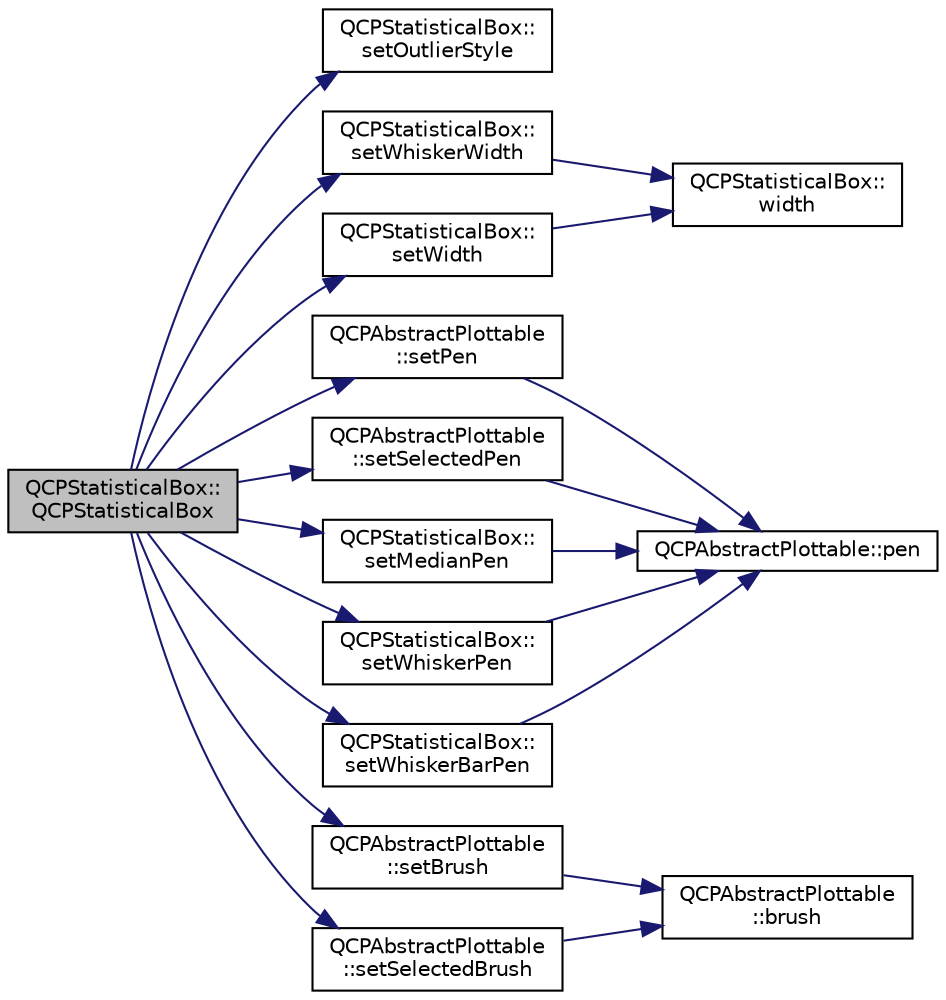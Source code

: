 digraph "QCPStatisticalBox::QCPStatisticalBox"
{
  edge [fontname="Helvetica",fontsize="10",labelfontname="Helvetica",labelfontsize="10"];
  node [fontname="Helvetica",fontsize="10",shape=record];
  rankdir="LR";
  Node0 [label="QCPStatisticalBox::\lQCPStatisticalBox",height=0.2,width=0.4,color="black", fillcolor="grey75", style="filled", fontcolor="black"];
  Node0 -> Node1 [color="midnightblue",fontsize="10",style="solid",fontname="Helvetica"];
  Node1 [label="QCPStatisticalBox::\lsetOutlierStyle",height=0.2,width=0.4,color="black", fillcolor="white", style="filled",URL="$de/d8d/class_q_c_p_statistical_box.html#ad5241943422eb8e58360a97e99ad6aa7"];
  Node0 -> Node2 [color="midnightblue",fontsize="10",style="solid",fontname="Helvetica"];
  Node2 [label="QCPStatisticalBox::\lsetWhiskerWidth",height=0.2,width=0.4,color="black", fillcolor="white", style="filled",URL="$de/d8d/class_q_c_p_statistical_box.html#adf378812446bd66f34d1f7f293d991cd"];
  Node2 -> Node3 [color="midnightblue",fontsize="10",style="solid",fontname="Helvetica"];
  Node3 [label="QCPStatisticalBox::\lwidth",height=0.2,width=0.4,color="black", fillcolor="white", style="filled",URL="$de/d8d/class_q_c_p_statistical_box.html#ae589b7481dec6ef8e50ebb6492d296f1"];
  Node0 -> Node4 [color="midnightblue",fontsize="10",style="solid",fontname="Helvetica"];
  Node4 [label="QCPStatisticalBox::\lsetWidth",height=0.2,width=0.4,color="black", fillcolor="white", style="filled",URL="$de/d8d/class_q_c_p_statistical_box.html#a0b62775bd67301b1eba5c785f2b26f14"];
  Node4 -> Node3 [color="midnightblue",fontsize="10",style="solid",fontname="Helvetica"];
  Node0 -> Node5 [color="midnightblue",fontsize="10",style="solid",fontname="Helvetica"];
  Node5 [label="QCPAbstractPlottable\l::setPen",height=0.2,width=0.4,color="black", fillcolor="white", style="filled",URL="$d4/d89/class_q_c_p_abstract_plottable.html#ab74b09ae4c0e7e13142fe4b5bf46cac7"];
  Node5 -> Node6 [color="midnightblue",fontsize="10",style="solid",fontname="Helvetica"];
  Node6 [label="QCPAbstractPlottable::pen",height=0.2,width=0.4,color="black", fillcolor="white", style="filled",URL="$d4/d89/class_q_c_p_abstract_plottable.html#ad5972efc31344e5a7a78ab4f8864b2d3"];
  Node0 -> Node7 [color="midnightblue",fontsize="10",style="solid",fontname="Helvetica"];
  Node7 [label="QCPAbstractPlottable\l::setSelectedPen",height=0.2,width=0.4,color="black", fillcolor="white", style="filled",URL="$d4/d89/class_q_c_p_abstract_plottable.html#a6911603cad23ab0469b108224517516f"];
  Node7 -> Node6 [color="midnightblue",fontsize="10",style="solid",fontname="Helvetica"];
  Node0 -> Node8 [color="midnightblue",fontsize="10",style="solid",fontname="Helvetica"];
  Node8 [label="QCPStatisticalBox::\lsetMedianPen",height=0.2,width=0.4,color="black", fillcolor="white", style="filled",URL="$de/d8d/class_q_c_p_statistical_box.html#a7260ac55b669f5d0a74f16d5ca84c52c"];
  Node8 -> Node6 [color="midnightblue",fontsize="10",style="solid",fontname="Helvetica"];
  Node0 -> Node9 [color="midnightblue",fontsize="10",style="solid",fontname="Helvetica"];
  Node9 [label="QCPStatisticalBox::\lsetWhiskerPen",height=0.2,width=0.4,color="black", fillcolor="white", style="filled",URL="$de/d8d/class_q_c_p_statistical_box.html#a4a5034cb3b9b040444df05ab1684620b"];
  Node9 -> Node6 [color="midnightblue",fontsize="10",style="solid",fontname="Helvetica"];
  Node0 -> Node10 [color="midnightblue",fontsize="10",style="solid",fontname="Helvetica"];
  Node10 [label="QCPStatisticalBox::\lsetWhiskerBarPen",height=0.2,width=0.4,color="black", fillcolor="white", style="filled",URL="$de/d8d/class_q_c_p_statistical_box.html#aa8d3e503897788e1abf68dc74b5f147f"];
  Node10 -> Node6 [color="midnightblue",fontsize="10",style="solid",fontname="Helvetica"];
  Node0 -> Node11 [color="midnightblue",fontsize="10",style="solid",fontname="Helvetica"];
  Node11 [label="QCPAbstractPlottable\l::setBrush",height=0.2,width=0.4,color="black", fillcolor="white", style="filled",URL="$d4/d89/class_q_c_p_abstract_plottable.html#a7a4b92144dca6453a1f0f210e27edc74"];
  Node11 -> Node12 [color="midnightblue",fontsize="10",style="solid",fontname="Helvetica"];
  Node12 [label="QCPAbstractPlottable\l::brush",height=0.2,width=0.4,color="black", fillcolor="white", style="filled",URL="$d4/d89/class_q_c_p_abstract_plottable.html#a893b4896dfd92b68b05b2600b80f5826"];
  Node0 -> Node13 [color="midnightblue",fontsize="10",style="solid",fontname="Helvetica"];
  Node13 [label="QCPAbstractPlottable\l::setSelectedBrush",height=0.2,width=0.4,color="black", fillcolor="white", style="filled",URL="$d4/d89/class_q_c_p_abstract_plottable.html#ae8c816874089f7a44001e8618e81a9dc"];
  Node13 -> Node12 [color="midnightblue",fontsize="10",style="solid",fontname="Helvetica"];
}
